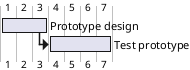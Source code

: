 {
  "sha1": "lv5bn2fxa2eos70tm1a4qf6y9ulb9hg",
  "insertion": {
    "when": "2024-06-03T18:59:34.572Z",
    "user": "plantuml@gmail.com"
  }
}
@startgantt
[Prototype design] lasts 3 days
[Test prototype] starts at [Prototype design]'s end
[Test prototype] lasts 4 days
@endgantt
